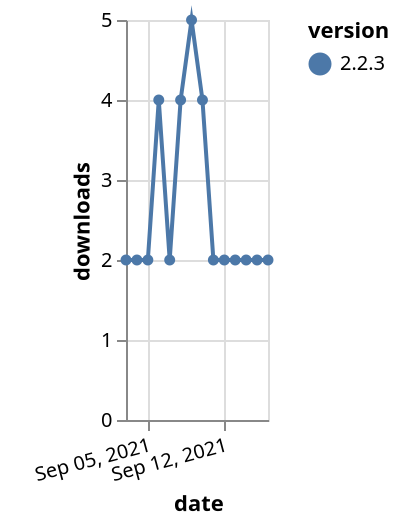 {"$schema": "https://vega.github.io/schema/vega-lite/v5.json", "description": "A simple bar chart with embedded data.", "data": {"values": [{"date": "2021-09-03", "total": 3226, "delta": 2, "version": "2.2.3"}, {"date": "2021-09-04", "total": 3228, "delta": 2, "version": "2.2.3"}, {"date": "2021-09-05", "total": 3230, "delta": 2, "version": "2.2.3"}, {"date": "2021-09-06", "total": 3234, "delta": 4, "version": "2.2.3"}, {"date": "2021-09-07", "total": 3236, "delta": 2, "version": "2.2.3"}, {"date": "2021-09-08", "total": 3240, "delta": 4, "version": "2.2.3"}, {"date": "2021-09-09", "total": 3245, "delta": 5, "version": "2.2.3"}, {"date": "2021-09-10", "total": 3249, "delta": 4, "version": "2.2.3"}, {"date": "2021-09-11", "total": 3251, "delta": 2, "version": "2.2.3"}, {"date": "2021-09-12", "total": 3253, "delta": 2, "version": "2.2.3"}, {"date": "2021-09-13", "total": 3255, "delta": 2, "version": "2.2.3"}, {"date": "2021-09-14", "total": 3257, "delta": 2, "version": "2.2.3"}, {"date": "2021-09-15", "total": 3259, "delta": 2, "version": "2.2.3"}, {"date": "2021-09-16", "total": 3261, "delta": 2, "version": "2.2.3"}]}, "width": "container", "mark": {"type": "line", "point": {"filled": true}}, "encoding": {"x": {"field": "date", "type": "temporal", "timeUnit": "yearmonthdate", "title": "date", "axis": {"labelAngle": -15}}, "y": {"field": "delta", "type": "quantitative", "title": "downloads"}, "color": {"field": "version", "type": "nominal"}, "tooltip": {"field": "delta"}}}